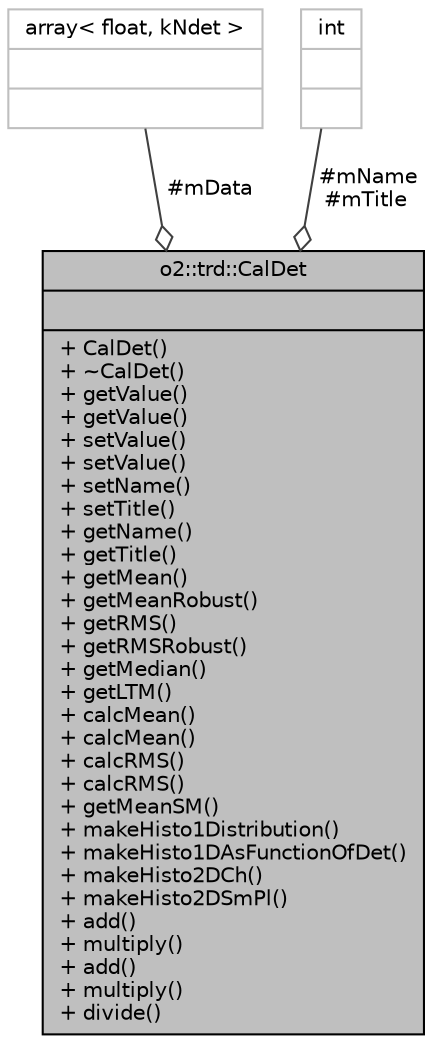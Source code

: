 digraph "o2::trd::CalDet"
{
 // INTERACTIVE_SVG=YES
  bgcolor="transparent";
  edge [fontname="Helvetica",fontsize="10",labelfontname="Helvetica",labelfontsize="10"];
  node [fontname="Helvetica",fontsize="10",shape=record];
  Node1 [label="{o2::trd::CalDet\n||+ CalDet()\l+ ~CalDet()\l+ getValue()\l+ getValue()\l+ setValue()\l+ setValue()\l+ setName()\l+ setTitle()\l+ getName()\l+ getTitle()\l+ getMean()\l+ getMeanRobust()\l+ getRMS()\l+ getRMSRobust()\l+ getMedian()\l+ getLTM()\l+ calcMean()\l+ calcMean()\l+ calcRMS()\l+ calcRMS()\l+ getMeanSM()\l+ makeHisto1Distribution()\l+ makeHisto1DAsFunctionOfDet()\l+ makeHisto2DCh()\l+ makeHisto2DSmPl()\l+ add()\l+ multiply()\l+ add()\l+ multiply()\l+ divide()\l}",height=0.2,width=0.4,color="black", fillcolor="grey75", style="filled", fontcolor="black"];
  Node2 -> Node1 [color="grey25",fontsize="10",style="solid",label=" #mData" ,arrowhead="odiamond",fontname="Helvetica"];
  Node2 [label="{array\< float, kNdet \>\n||}",height=0.2,width=0.4,color="grey75"];
  Node3 -> Node1 [color="grey25",fontsize="10",style="solid",label=" #mName\n#mTitle" ,arrowhead="odiamond",fontname="Helvetica"];
  Node3 [label="{int\n||}",height=0.2,width=0.4,color="grey75"];
}
